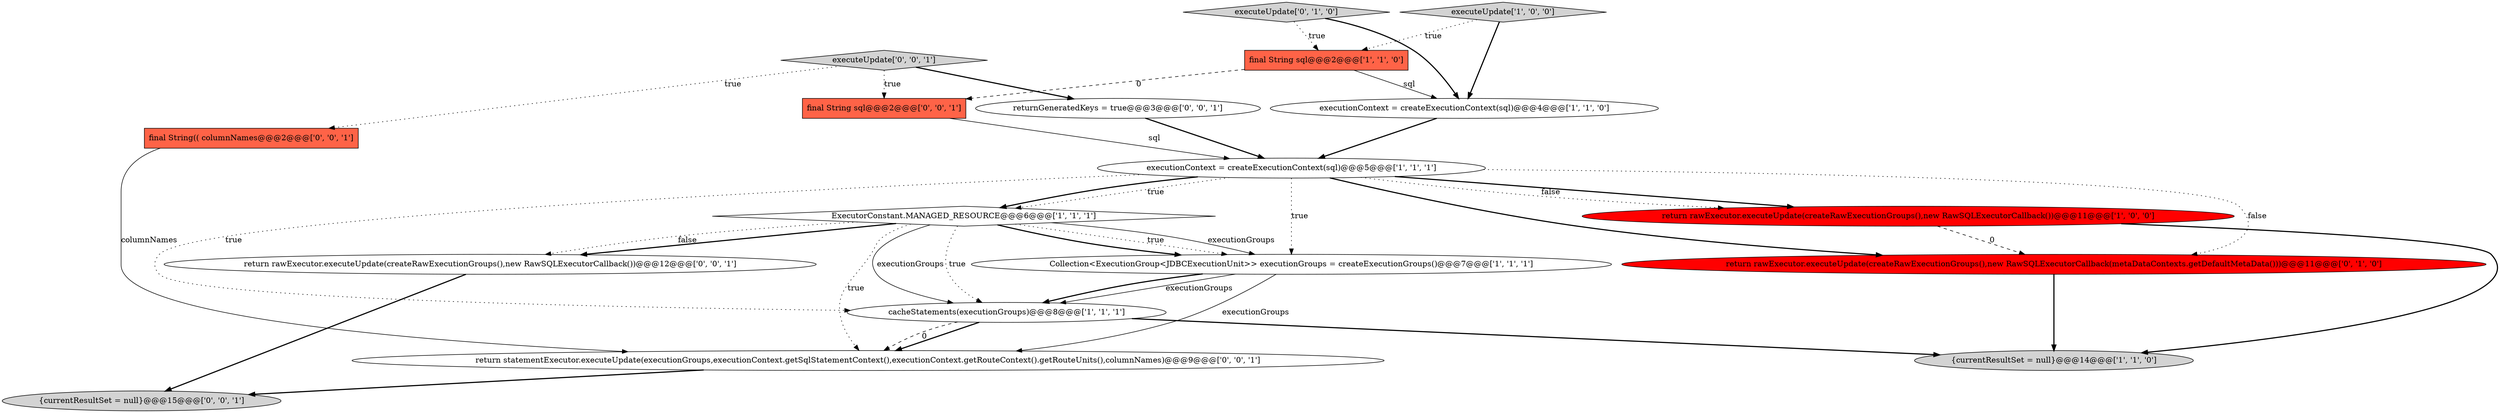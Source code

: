 digraph {
1 [style = filled, label = "ExecutorConstant.MANAGED_RESOURCE@@@6@@@['1', '1', '1']", fillcolor = white, shape = diamond image = "AAA0AAABBB1BBB"];
9 [style = filled, label = "executeUpdate['0', '1', '0']", fillcolor = lightgray, shape = diamond image = "AAA0AAABBB2BBB"];
6 [style = filled, label = "{currentResultSet = null}@@@14@@@['1', '1', '0']", fillcolor = lightgray, shape = ellipse image = "AAA0AAABBB1BBB"];
11 [style = filled, label = "{currentResultSet = null}@@@15@@@['0', '0', '1']", fillcolor = lightgray, shape = ellipse image = "AAA0AAABBB3BBB"];
17 [style = filled, label = "final String sql@@@2@@@['0', '0', '1']", fillcolor = tomato, shape = box image = "AAA0AAABBB3BBB"];
4 [style = filled, label = "return rawExecutor.executeUpdate(createRawExecutionGroups(),new RawSQLExecutorCallback())@@@11@@@['1', '0', '0']", fillcolor = red, shape = ellipse image = "AAA1AAABBB1BBB"];
0 [style = filled, label = "executionContext = createExecutionContext(sql)@@@4@@@['1', '1', '0']", fillcolor = white, shape = ellipse image = "AAA0AAABBB1BBB"];
3 [style = filled, label = "final String sql@@@2@@@['1', '1', '0']", fillcolor = tomato, shape = box image = "AAA0AAABBB1BBB"];
5 [style = filled, label = "executionContext = createExecutionContext(sql)@@@5@@@['1', '1', '1']", fillcolor = white, shape = ellipse image = "AAA0AAABBB1BBB"];
7 [style = filled, label = "Collection<ExecutionGroup<JDBCExecutionUnit>> executionGroups = createExecutionGroups()@@@7@@@['1', '1', '1']", fillcolor = white, shape = ellipse image = "AAA0AAABBB1BBB"];
12 [style = filled, label = "final String(( columnNames@@@2@@@['0', '0', '1']", fillcolor = tomato, shape = box image = "AAA0AAABBB3BBB"];
13 [style = filled, label = "returnGeneratedKeys = true@@@3@@@['0', '0', '1']", fillcolor = white, shape = ellipse image = "AAA0AAABBB3BBB"];
14 [style = filled, label = "executeUpdate['0', '0', '1']", fillcolor = lightgray, shape = diamond image = "AAA0AAABBB3BBB"];
2 [style = filled, label = "executeUpdate['1', '0', '0']", fillcolor = lightgray, shape = diamond image = "AAA0AAABBB1BBB"];
15 [style = filled, label = "return rawExecutor.executeUpdate(createRawExecutionGroups(),new RawSQLExecutorCallback())@@@12@@@['0', '0', '1']", fillcolor = white, shape = ellipse image = "AAA0AAABBB3BBB"];
16 [style = filled, label = "return statementExecutor.executeUpdate(executionGroups,executionContext.getSqlStatementContext(),executionContext.getRouteContext().getRouteUnits(),columnNames)@@@9@@@['0', '0', '1']", fillcolor = white, shape = ellipse image = "AAA0AAABBB3BBB"];
8 [style = filled, label = "cacheStatements(executionGroups)@@@8@@@['1', '1', '1']", fillcolor = white, shape = ellipse image = "AAA0AAABBB1BBB"];
10 [style = filled, label = "return rawExecutor.executeUpdate(createRawExecutionGroups(),new RawSQLExecutorCallback(metaDataContexts.getDefaultMetaData()))@@@11@@@['0', '1', '0']", fillcolor = red, shape = ellipse image = "AAA1AAABBB2BBB"];
2->3 [style = dotted, label="true"];
5->10 [style = bold, label=""];
8->16 [style = bold, label=""];
8->16 [style = dashed, label="0"];
3->17 [style = dashed, label="0"];
16->11 [style = bold, label=""];
9->0 [style = bold, label=""];
14->12 [style = dotted, label="true"];
4->6 [style = bold, label=""];
1->15 [style = bold, label=""];
7->8 [style = solid, label="executionGroups"];
5->1 [style = dotted, label="true"];
5->10 [style = dotted, label="false"];
8->6 [style = bold, label=""];
1->15 [style = dotted, label="false"];
7->8 [style = bold, label=""];
1->7 [style = bold, label=""];
10->6 [style = bold, label=""];
1->7 [style = dotted, label="true"];
17->5 [style = solid, label="sql"];
1->7 [style = solid, label="executionGroups"];
14->17 [style = dotted, label="true"];
5->1 [style = bold, label=""];
2->0 [style = bold, label=""];
15->11 [style = bold, label=""];
5->7 [style = dotted, label="true"];
5->4 [style = bold, label=""];
1->8 [style = dotted, label="true"];
13->5 [style = bold, label=""];
12->16 [style = solid, label="columnNames"];
1->16 [style = dotted, label="true"];
14->13 [style = bold, label=""];
1->8 [style = solid, label="executionGroups"];
5->8 [style = dotted, label="true"];
4->10 [style = dashed, label="0"];
7->16 [style = solid, label="executionGroups"];
9->3 [style = dotted, label="true"];
3->0 [style = solid, label="sql"];
0->5 [style = bold, label=""];
5->4 [style = dotted, label="false"];
}
